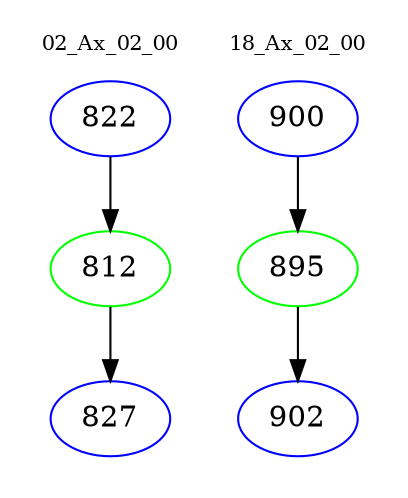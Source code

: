 digraph{
subgraph cluster_0 {
color = white
label = "02_Ax_02_00";
fontsize=10;
T0_822 [label="822", color="blue"]
T0_822 -> T0_812 [color="black"]
T0_812 [label="812", color="green"]
T0_812 -> T0_827 [color="black"]
T0_827 [label="827", color="blue"]
}
subgraph cluster_1 {
color = white
label = "18_Ax_02_00";
fontsize=10;
T1_900 [label="900", color="blue"]
T1_900 -> T1_895 [color="black"]
T1_895 [label="895", color="green"]
T1_895 -> T1_902 [color="black"]
T1_902 [label="902", color="blue"]
}
}
